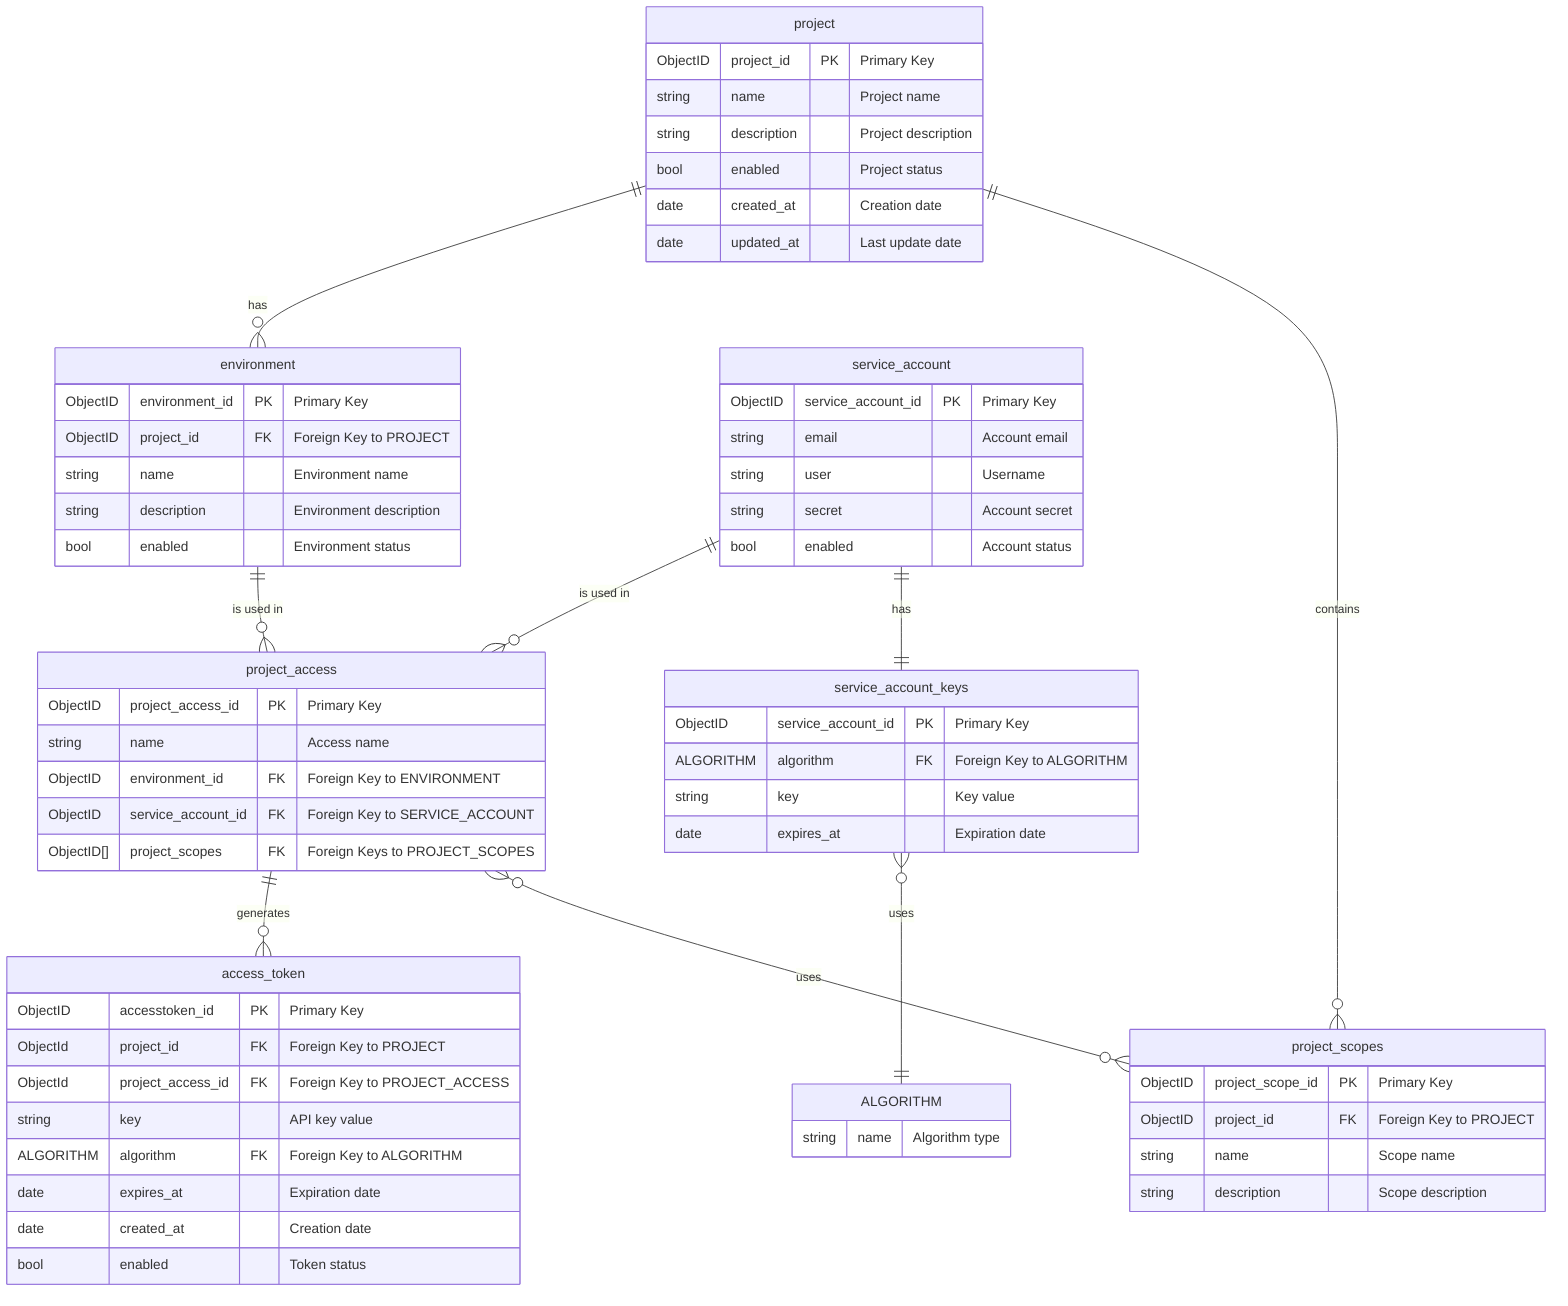 erDiagram
    ALGORITHM {
        string name "Algorithm type"
    }

    access_token {
        ObjectID accesstoken_id PK "Primary Key"
        ObjectId project_id FK "Foreign Key to PROJECT" 
        ObjectId project_access_id FK "Foreign Key to PROJECT_ACCESS"
        string key "API key value"
        ALGORITHM algorithm FK "Foreign Key to ALGORITHM"
        date expires_at "Expiration date"
        date created_at "Creation date"
        bool enabled "Token status"
    }

    environment {
        ObjectID environment_id PK "Primary Key"
        ObjectID project_id FK "Foreign Key to PROJECT"
        string name "Environment name"
        string description "Environment description"
        bool enabled "Environment status"
    }

    project {
        ObjectID project_id PK "Primary Key"
        string name "Project name"
        string description "Project description"
        bool enabled "Project status"
        date created_at "Creation date"
        date updated_at "Last update date"
    }

    project_access {
        ObjectID project_access_id PK "Primary Key"
        string name "Access name"
        ObjectID environment_id FK "Foreign Key to ENVIRONMENT"
        ObjectID service_account_id FK "Foreign Key to SERVICE_ACCOUNT"
        ObjectID[] project_scopes FK "Foreign Keys to PROJECT_SCOPES"
    }

    project_scopes {
        ObjectID project_scope_id PK "Primary Key"
        ObjectID project_id FK "Foreign Key to PROJECT"
        string name "Scope name"
        string description "Scope description"
    }

    service_account {
        ObjectID service_account_id PK "Primary Key"
        string email "Account email"
        string user "Username"
        string secret "Account secret"
        bool enabled "Account status"
    }

    service_account_keys {
        ObjectID service_account_id PK "Primary Key"
        ALGORITHM algorithm FK "Foreign Key to ALGORITHM"
        string key "Key value"
        date expires_at "Expiration date"
    }

    project ||--o{ environment: "has"
    project ||--o{ project_scopes: "contains"
    service_account ||--o{ project_access: "is used in"
    service_account ||--|| service_account_keys: "has"
    environment ||--o{ project_access: "is used in"
    project_access ||--o{ access_token: "generates"
    project_access }o--o{ project_scopes: "uses"
    service_account_keys }o--|| ALGORITHM: "uses"